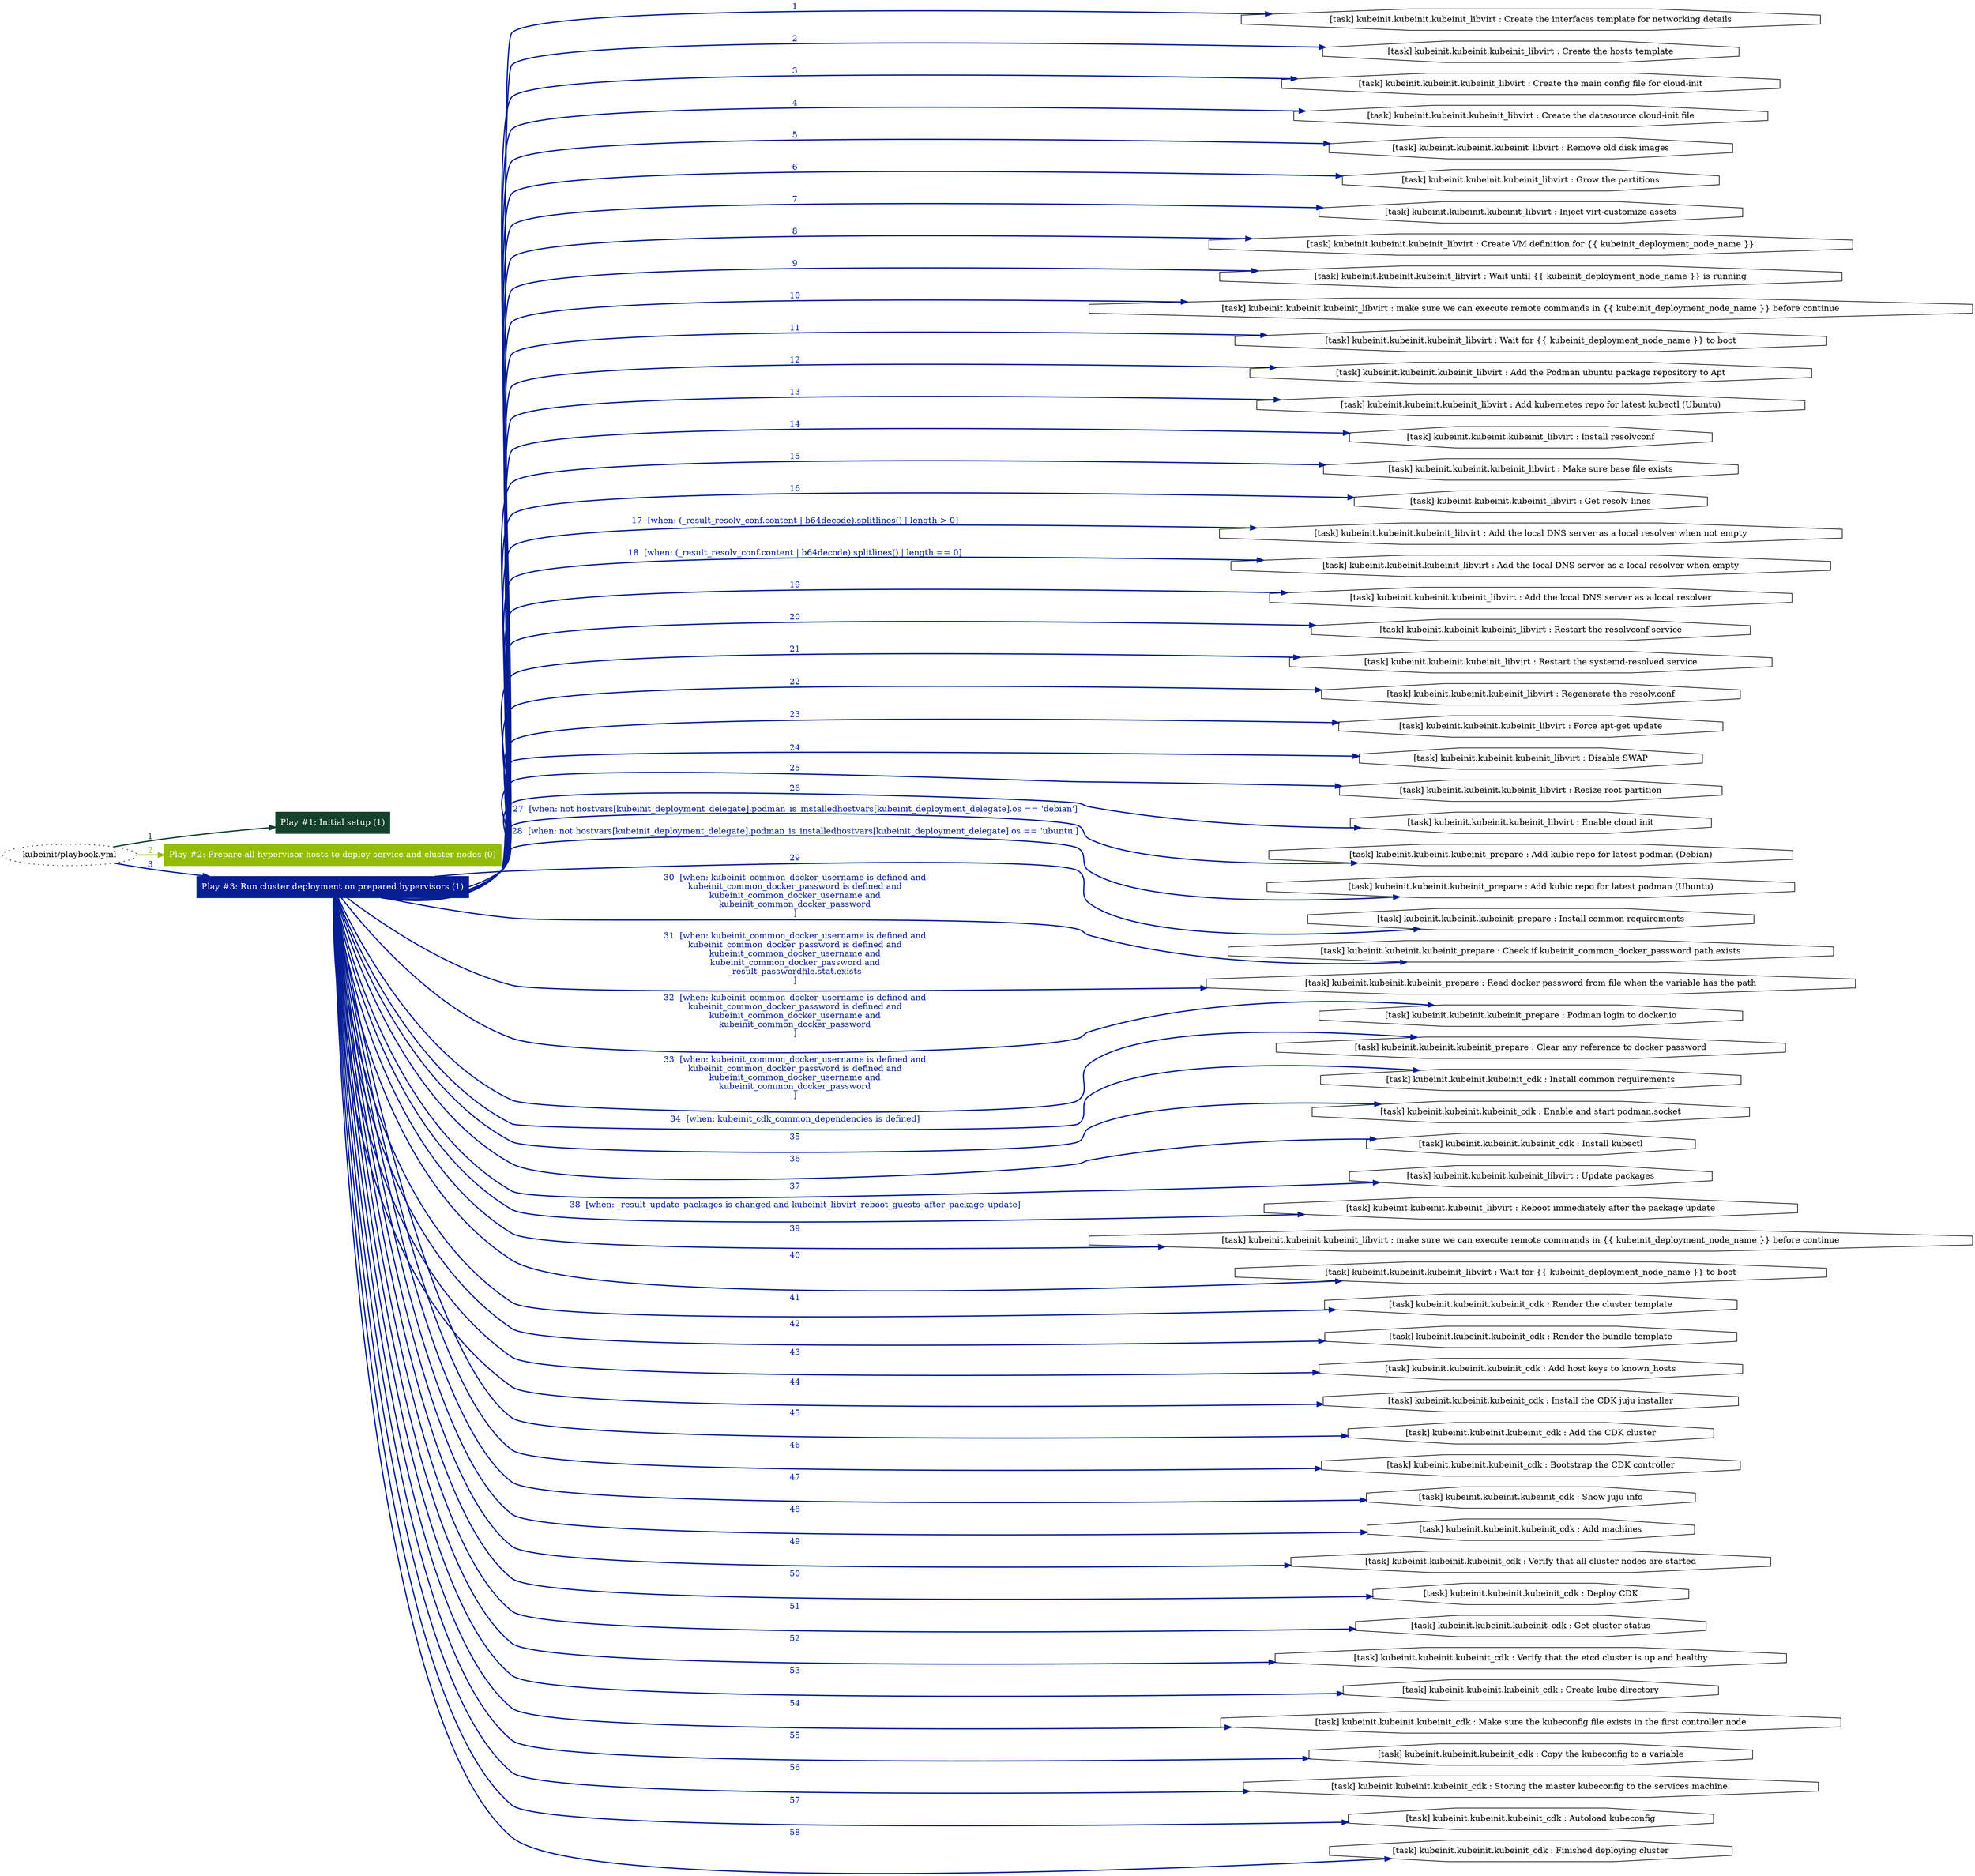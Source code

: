digraph "kubeinit/playbook.yml "{
	graph [concentrate=true ordering=in rankdir=LR ratio=fill]
	edge [esep=5 sep=10]
	"kubeinit/playbook.yml" [id=root_node style=dotted]
	subgraph "Play #1: Initial setup (1) "{
		"Play #1: Initial setup (1)" [color="#13412b" fontcolor="#ffffff" id="play_fdd78977-ce6b-4e02-879a-257db46dd443" shape=box style=filled tooltip=localhost]
		"kubeinit/playbook.yml" -> "Play #1: Initial setup (1)" [label=1 color="#13412b" fontcolor="#13412b" id="edge_20c76261-9961-4f9e-b563-963064ef0684" style=bold]
	}
	subgraph "Play #2: Prepare all hypervisor hosts to deploy service and cluster nodes (0) "{
		"Play #2: Prepare all hypervisor hosts to deploy service and cluster nodes (0)" [color="#94bd06" fontcolor="#ffffff" id="play_cdd7aae6-e846-4104-9ecb-18d5476b9222" shape=box style=filled tooltip=""]
		"kubeinit/playbook.yml" -> "Play #2: Prepare all hypervisor hosts to deploy service and cluster nodes (0)" [label=2 color="#94bd06" fontcolor="#94bd06" id="edge_3ba974c4-7542-401c-bfa1-3747638fcf94" style=bold]
	}
	subgraph "Play #3: Run cluster deployment on prepared hypervisors (1) "{
		"Play #3: Run cluster deployment on prepared hypervisors (1)" [color="#071e94" fontcolor="#ffffff" id="play_4a0063c5-237d-457b-a07d-a41c99394580" shape=box style=filled tooltip=localhost]
		"kubeinit/playbook.yml" -> "Play #3: Run cluster deployment on prepared hypervisors (1)" [label=3 color="#071e94" fontcolor="#071e94" id="edge_7c056a71-2397-4a6f-8b71-e1dca2b756e5" style=bold]
		"task_5c44d2cc-bc51-4f4e-9344-50c9019fd05b" [label="[task] kubeinit.kubeinit.kubeinit_libvirt : Create the interfaces template for networking details" id="task_5c44d2cc-bc51-4f4e-9344-50c9019fd05b" shape=octagon tooltip="[task] kubeinit.kubeinit.kubeinit_libvirt : Create the interfaces template for networking details"]
		"Play #3: Run cluster deployment on prepared hypervisors (1)" -> "task_5c44d2cc-bc51-4f4e-9344-50c9019fd05b" [label=1 color="#071e94" fontcolor="#071e94" id="edge_b09d7e30-315e-4747-82bd-d5d996bcb184" style=bold]
		"task_e7343331-33f3-4b4a-956c-7c2a652b37c9" [label="[task] kubeinit.kubeinit.kubeinit_libvirt : Create the hosts template" id="task_e7343331-33f3-4b4a-956c-7c2a652b37c9" shape=octagon tooltip="[task] kubeinit.kubeinit.kubeinit_libvirt : Create the hosts template"]
		"Play #3: Run cluster deployment on prepared hypervisors (1)" -> "task_e7343331-33f3-4b4a-956c-7c2a652b37c9" [label=2 color="#071e94" fontcolor="#071e94" id="edge_9638ecb1-4d5b-4d6d-932f-d5553680a83f" style=bold]
		"task_2b6bc686-c07e-4616-919e-acc2fdcfc1f0" [label="[task] kubeinit.kubeinit.kubeinit_libvirt : Create the main config file for cloud-init" id="task_2b6bc686-c07e-4616-919e-acc2fdcfc1f0" shape=octagon tooltip="[task] kubeinit.kubeinit.kubeinit_libvirt : Create the main config file for cloud-init"]
		"Play #3: Run cluster deployment on prepared hypervisors (1)" -> "task_2b6bc686-c07e-4616-919e-acc2fdcfc1f0" [label=3 color="#071e94" fontcolor="#071e94" id="edge_d89b3a09-4b6a-40ab-bb67-28ba22a84a2d" style=bold]
		"task_450e9a0e-3a66-4159-aaa9-21b565faf18f" [label="[task] kubeinit.kubeinit.kubeinit_libvirt : Create the datasource cloud-init file" id="task_450e9a0e-3a66-4159-aaa9-21b565faf18f" shape=octagon tooltip="[task] kubeinit.kubeinit.kubeinit_libvirt : Create the datasource cloud-init file"]
		"Play #3: Run cluster deployment on prepared hypervisors (1)" -> "task_450e9a0e-3a66-4159-aaa9-21b565faf18f" [label=4 color="#071e94" fontcolor="#071e94" id="edge_8d9067bc-4bf6-407f-af3f-8fbdb1f373ea" style=bold]
		"task_a1ebd41e-758e-4930-826a-5ec302c74a89" [label="[task] kubeinit.kubeinit.kubeinit_libvirt : Remove old disk images" id="task_a1ebd41e-758e-4930-826a-5ec302c74a89" shape=octagon tooltip="[task] kubeinit.kubeinit.kubeinit_libvirt : Remove old disk images"]
		"Play #3: Run cluster deployment on prepared hypervisors (1)" -> "task_a1ebd41e-758e-4930-826a-5ec302c74a89" [label=5 color="#071e94" fontcolor="#071e94" id="edge_5e628564-8f11-4a5e-84b2-64fa1052ad5b" style=bold]
		"task_0bf9201f-0490-492b-aaf9-850b810f41ad" [label="[task] kubeinit.kubeinit.kubeinit_libvirt : Grow the partitions" id="task_0bf9201f-0490-492b-aaf9-850b810f41ad" shape=octagon tooltip="[task] kubeinit.kubeinit.kubeinit_libvirt : Grow the partitions"]
		"Play #3: Run cluster deployment on prepared hypervisors (1)" -> "task_0bf9201f-0490-492b-aaf9-850b810f41ad" [label=6 color="#071e94" fontcolor="#071e94" id="edge_4d42fc82-3adb-40d9-b5df-c8e5b679e49f" style=bold]
		"task_cf26e5ce-5ae4-4c45-9fa9-01d0bda8825d" [label="[task] kubeinit.kubeinit.kubeinit_libvirt : Inject virt-customize assets" id="task_cf26e5ce-5ae4-4c45-9fa9-01d0bda8825d" shape=octagon tooltip="[task] kubeinit.kubeinit.kubeinit_libvirt : Inject virt-customize assets"]
		"Play #3: Run cluster deployment on prepared hypervisors (1)" -> "task_cf26e5ce-5ae4-4c45-9fa9-01d0bda8825d" [label=7 color="#071e94" fontcolor="#071e94" id="edge_96459c25-a9ed-4cbb-a57e-764a217fefd8" style=bold]
		"task_89bfef78-0fb9-4670-bb45-7e4fb5717ccb" [label="[task] kubeinit.kubeinit.kubeinit_libvirt : Create VM definition for {{ kubeinit_deployment_node_name }}" id="task_89bfef78-0fb9-4670-bb45-7e4fb5717ccb" shape=octagon tooltip="[task] kubeinit.kubeinit.kubeinit_libvirt : Create VM definition for {{ kubeinit_deployment_node_name }}"]
		"Play #3: Run cluster deployment on prepared hypervisors (1)" -> "task_89bfef78-0fb9-4670-bb45-7e4fb5717ccb" [label=8 color="#071e94" fontcolor="#071e94" id="edge_8b52430b-7e57-4430-9b36-09583d241aa9" style=bold]
		"task_eb12e2a6-6972-4f41-b56b-5a5d060a4da4" [label="[task] kubeinit.kubeinit.kubeinit_libvirt : Wait until {{ kubeinit_deployment_node_name }} is running" id="task_eb12e2a6-6972-4f41-b56b-5a5d060a4da4" shape=octagon tooltip="[task] kubeinit.kubeinit.kubeinit_libvirt : Wait until {{ kubeinit_deployment_node_name }} is running"]
		"Play #3: Run cluster deployment on prepared hypervisors (1)" -> "task_eb12e2a6-6972-4f41-b56b-5a5d060a4da4" [label=9 color="#071e94" fontcolor="#071e94" id="edge_0cb5c5f5-94f3-44b8-8657-b70456fc5e8d" style=bold]
		"task_63fcefe4-5ccb-49c1-ad95-ee5e7604f8c6" [label="[task] kubeinit.kubeinit.kubeinit_libvirt : make sure we can execute remote commands in {{ kubeinit_deployment_node_name }} before continue" id="task_63fcefe4-5ccb-49c1-ad95-ee5e7604f8c6" shape=octagon tooltip="[task] kubeinit.kubeinit.kubeinit_libvirt : make sure we can execute remote commands in {{ kubeinit_deployment_node_name }} before continue"]
		"Play #3: Run cluster deployment on prepared hypervisors (1)" -> "task_63fcefe4-5ccb-49c1-ad95-ee5e7604f8c6" [label=10 color="#071e94" fontcolor="#071e94" id="edge_2b9e90cf-3eab-4d36-8afc-b11d501af49d" style=bold]
		"task_58db4e98-602f-4b7e-8099-6f658510d852" [label="[task] kubeinit.kubeinit.kubeinit_libvirt : Wait for {{ kubeinit_deployment_node_name }} to boot" id="task_58db4e98-602f-4b7e-8099-6f658510d852" shape=octagon tooltip="[task] kubeinit.kubeinit.kubeinit_libvirt : Wait for {{ kubeinit_deployment_node_name }} to boot"]
		"Play #3: Run cluster deployment on prepared hypervisors (1)" -> "task_58db4e98-602f-4b7e-8099-6f658510d852" [label=11 color="#071e94" fontcolor="#071e94" id="edge_0037e7f8-ed88-4f7e-b85e-67ef07923caa" style=bold]
		"task_6021808c-b4f4-4fc3-89e6-ae9d2becfbe3" [label="[task] kubeinit.kubeinit.kubeinit_libvirt : Add the Podman ubuntu package repository to Apt" id="task_6021808c-b4f4-4fc3-89e6-ae9d2becfbe3" shape=octagon tooltip="[task] kubeinit.kubeinit.kubeinit_libvirt : Add the Podman ubuntu package repository to Apt"]
		"Play #3: Run cluster deployment on prepared hypervisors (1)" -> "task_6021808c-b4f4-4fc3-89e6-ae9d2becfbe3" [label=12 color="#071e94" fontcolor="#071e94" id="edge_39e2880d-576e-44b3-ac0e-88845d01dad5" style=bold]
		"task_49882c15-9c7d-4fa5-87b3-ccb5e7a191b5" [label="[task] kubeinit.kubeinit.kubeinit_libvirt : Add kubernetes repo for latest kubectl (Ubuntu)" id="task_49882c15-9c7d-4fa5-87b3-ccb5e7a191b5" shape=octagon tooltip="[task] kubeinit.kubeinit.kubeinit_libvirt : Add kubernetes repo for latest kubectl (Ubuntu)"]
		"Play #3: Run cluster deployment on prepared hypervisors (1)" -> "task_49882c15-9c7d-4fa5-87b3-ccb5e7a191b5" [label=13 color="#071e94" fontcolor="#071e94" id="edge_26b4b9f1-c8c0-4bf0-b0e2-17d24ada67fc" style=bold]
		"task_6227cce8-53a3-44ec-9f70-7295b1c478fb" [label="[task] kubeinit.kubeinit.kubeinit_libvirt : Install resolvconf" id="task_6227cce8-53a3-44ec-9f70-7295b1c478fb" shape=octagon tooltip="[task] kubeinit.kubeinit.kubeinit_libvirt : Install resolvconf"]
		"Play #3: Run cluster deployment on prepared hypervisors (1)" -> "task_6227cce8-53a3-44ec-9f70-7295b1c478fb" [label=14 color="#071e94" fontcolor="#071e94" id="edge_ce3207aa-ef3b-44c6-bd1c-aa5530524164" style=bold]
		"task_66250f06-279c-429e-bcf5-68d681665770" [label="[task] kubeinit.kubeinit.kubeinit_libvirt : Make sure base file exists" id="task_66250f06-279c-429e-bcf5-68d681665770" shape=octagon tooltip="[task] kubeinit.kubeinit.kubeinit_libvirt : Make sure base file exists"]
		"Play #3: Run cluster deployment on prepared hypervisors (1)" -> "task_66250f06-279c-429e-bcf5-68d681665770" [label=15 color="#071e94" fontcolor="#071e94" id="edge_d8506053-46fd-4672-8f25-1533e976b93c" style=bold]
		"task_a65f436b-c254-4cb3-83dc-f0d3a73e1a7d" [label="[task] kubeinit.kubeinit.kubeinit_libvirt : Get resolv lines" id="task_a65f436b-c254-4cb3-83dc-f0d3a73e1a7d" shape=octagon tooltip="[task] kubeinit.kubeinit.kubeinit_libvirt : Get resolv lines"]
		"Play #3: Run cluster deployment on prepared hypervisors (1)" -> "task_a65f436b-c254-4cb3-83dc-f0d3a73e1a7d" [label=16 color="#071e94" fontcolor="#071e94" id="edge_32fdc726-2428-4e2a-92bd-81f43fc135bd" style=bold]
		"task_16b0fb26-72a0-43a0-ba7f-8713ad030665" [label="[task] kubeinit.kubeinit.kubeinit_libvirt : Add the local DNS server as a local resolver when not empty" id="task_16b0fb26-72a0-43a0-ba7f-8713ad030665" shape=octagon tooltip="[task] kubeinit.kubeinit.kubeinit_libvirt : Add the local DNS server as a local resolver when not empty"]
		"Play #3: Run cluster deployment on prepared hypervisors (1)" -> "task_16b0fb26-72a0-43a0-ba7f-8713ad030665" [label="17  [when: (_result_resolv_conf.content | b64decode).splitlines() | length > 0]" color="#071e94" fontcolor="#071e94" id="edge_b4003095-34a4-413d-b2dc-2191851e8b13" style=bold]
		"task_2b79e7d1-9195-4007-a820-855a58ef4e71" [label="[task] kubeinit.kubeinit.kubeinit_libvirt : Add the local DNS server as a local resolver when empty" id="task_2b79e7d1-9195-4007-a820-855a58ef4e71" shape=octagon tooltip="[task] kubeinit.kubeinit.kubeinit_libvirt : Add the local DNS server as a local resolver when empty"]
		"Play #3: Run cluster deployment on prepared hypervisors (1)" -> "task_2b79e7d1-9195-4007-a820-855a58ef4e71" [label="18  [when: (_result_resolv_conf.content | b64decode).splitlines() | length == 0]" color="#071e94" fontcolor="#071e94" id="edge_a93b6b8d-502c-45c8-b476-6993d48372d1" style=bold]
		"task_20313db9-88d5-41c1-8a65-02286ef533a1" [label="[task] kubeinit.kubeinit.kubeinit_libvirt : Add the local DNS server as a local resolver" id="task_20313db9-88d5-41c1-8a65-02286ef533a1" shape=octagon tooltip="[task] kubeinit.kubeinit.kubeinit_libvirt : Add the local DNS server as a local resolver"]
		"Play #3: Run cluster deployment on prepared hypervisors (1)" -> "task_20313db9-88d5-41c1-8a65-02286ef533a1" [label=19 color="#071e94" fontcolor="#071e94" id="edge_4591d783-8086-4835-bef5-86cd48ca02ce" style=bold]
		"task_00d45650-2755-442d-91e1-234600424298" [label="[task] kubeinit.kubeinit.kubeinit_libvirt : Restart the resolvconf service" id="task_00d45650-2755-442d-91e1-234600424298" shape=octagon tooltip="[task] kubeinit.kubeinit.kubeinit_libvirt : Restart the resolvconf service"]
		"Play #3: Run cluster deployment on prepared hypervisors (1)" -> "task_00d45650-2755-442d-91e1-234600424298" [label=20 color="#071e94" fontcolor="#071e94" id="edge_e93993a6-c69e-4c77-9f63-e79964a9d27f" style=bold]
		"task_173ad2bd-7cb1-4675-b57d-e3ab88ac68e6" [label="[task] kubeinit.kubeinit.kubeinit_libvirt : Restart the systemd-resolved service" id="task_173ad2bd-7cb1-4675-b57d-e3ab88ac68e6" shape=octagon tooltip="[task] kubeinit.kubeinit.kubeinit_libvirt : Restart the systemd-resolved service"]
		"Play #3: Run cluster deployment on prepared hypervisors (1)" -> "task_173ad2bd-7cb1-4675-b57d-e3ab88ac68e6" [label=21 color="#071e94" fontcolor="#071e94" id="edge_31c66388-b87a-4013-81f3-ea2047540116" style=bold]
		"task_dc9c1b64-c67d-4c40-8eac-0e3bde12b810" [label="[task] kubeinit.kubeinit.kubeinit_libvirt : Regenerate the resolv.conf" id="task_dc9c1b64-c67d-4c40-8eac-0e3bde12b810" shape=octagon tooltip="[task] kubeinit.kubeinit.kubeinit_libvirt : Regenerate the resolv.conf"]
		"Play #3: Run cluster deployment on prepared hypervisors (1)" -> "task_dc9c1b64-c67d-4c40-8eac-0e3bde12b810" [label=22 color="#071e94" fontcolor="#071e94" id="edge_b85bd54c-5147-4314-892e-049d3d15e5ee" style=bold]
		"task_d604f1ef-d633-4de8-b752-87b437d51397" [label="[task] kubeinit.kubeinit.kubeinit_libvirt : Force apt-get update" id="task_d604f1ef-d633-4de8-b752-87b437d51397" shape=octagon tooltip="[task] kubeinit.kubeinit.kubeinit_libvirt : Force apt-get update"]
		"Play #3: Run cluster deployment on prepared hypervisors (1)" -> "task_d604f1ef-d633-4de8-b752-87b437d51397" [label=23 color="#071e94" fontcolor="#071e94" id="edge_3231b16e-ff33-487e-a068-ce6b82628bdf" style=bold]
		"task_28b491c3-14c8-4f3e-b773-925b84e2d08e" [label="[task] kubeinit.kubeinit.kubeinit_libvirt : Disable SWAP" id="task_28b491c3-14c8-4f3e-b773-925b84e2d08e" shape=octagon tooltip="[task] kubeinit.kubeinit.kubeinit_libvirt : Disable SWAP"]
		"Play #3: Run cluster deployment on prepared hypervisors (1)" -> "task_28b491c3-14c8-4f3e-b773-925b84e2d08e" [label=24 color="#071e94" fontcolor="#071e94" id="edge_d26b2269-4a89-49d8-9633-df524ce5d62e" style=bold]
		"task_87719217-0f1f-4815-8d25-fb816a82c86a" [label="[task] kubeinit.kubeinit.kubeinit_libvirt : Resize root partition" id="task_87719217-0f1f-4815-8d25-fb816a82c86a" shape=octagon tooltip="[task] kubeinit.kubeinit.kubeinit_libvirt : Resize root partition"]
		"Play #3: Run cluster deployment on prepared hypervisors (1)" -> "task_87719217-0f1f-4815-8d25-fb816a82c86a" [label=25 color="#071e94" fontcolor="#071e94" id="edge_abacb6ec-e004-4626-8b10-d6426e72a9a5" style=bold]
		"task_04b2dbee-631f-4797-9b5b-b2bde28e49a8" [label="[task] kubeinit.kubeinit.kubeinit_libvirt : Enable cloud init" id="task_04b2dbee-631f-4797-9b5b-b2bde28e49a8" shape=octagon tooltip="[task] kubeinit.kubeinit.kubeinit_libvirt : Enable cloud init"]
		"Play #3: Run cluster deployment on prepared hypervisors (1)" -> "task_04b2dbee-631f-4797-9b5b-b2bde28e49a8" [label=26 color="#071e94" fontcolor="#071e94" id="edge_d660c06e-cd97-4f4f-9161-84de78a537ff" style=bold]
		"task_1196732d-2d9d-486f-bed3-4f94f503515b" [label="[task] kubeinit.kubeinit.kubeinit_prepare : Add kubic repo for latest podman (Debian)" id="task_1196732d-2d9d-486f-bed3-4f94f503515b" shape=octagon tooltip="[task] kubeinit.kubeinit.kubeinit_prepare : Add kubic repo for latest podman (Debian)"]
		"Play #3: Run cluster deployment on prepared hypervisors (1)" -> "task_1196732d-2d9d-486f-bed3-4f94f503515b" [label="27  [when: not hostvars[kubeinit_deployment_delegate].podman_is_installedhostvars[kubeinit_deployment_delegate].os == 'debian']" color="#071e94" fontcolor="#071e94" id="edge_c9079f91-4910-4930-bcb0-abe23bae6858" style=bold]
		"task_baee476e-54b3-4125-a49b-bd7e336c62fc" [label="[task] kubeinit.kubeinit.kubeinit_prepare : Add kubic repo for latest podman (Ubuntu)" id="task_baee476e-54b3-4125-a49b-bd7e336c62fc" shape=octagon tooltip="[task] kubeinit.kubeinit.kubeinit_prepare : Add kubic repo for latest podman (Ubuntu)"]
		"Play #3: Run cluster deployment on prepared hypervisors (1)" -> "task_baee476e-54b3-4125-a49b-bd7e336c62fc" [label="28  [when: not hostvars[kubeinit_deployment_delegate].podman_is_installedhostvars[kubeinit_deployment_delegate].os == 'ubuntu']" color="#071e94" fontcolor="#071e94" id="edge_2636fd74-fdad-41bb-9fcd-a254e06cd26c" style=bold]
		"task_22076c55-324b-4aee-904c-4b9caa09a953" [label="[task] kubeinit.kubeinit.kubeinit_prepare : Install common requirements" id="task_22076c55-324b-4aee-904c-4b9caa09a953" shape=octagon tooltip="[task] kubeinit.kubeinit.kubeinit_prepare : Install common requirements"]
		"Play #3: Run cluster deployment on prepared hypervisors (1)" -> "task_22076c55-324b-4aee-904c-4b9caa09a953" [label=29 color="#071e94" fontcolor="#071e94" id="edge_0b3773bc-4ba9-4f6d-9779-d7ae7e2fda0c" style=bold]
		"task_d7c1c090-d57e-4412-a45a-8dc9a1ee1fcb" [label="[task] kubeinit.kubeinit.kubeinit_prepare : Check if kubeinit_common_docker_password path exists" id="task_d7c1c090-d57e-4412-a45a-8dc9a1ee1fcb" shape=octagon tooltip="[task] kubeinit.kubeinit.kubeinit_prepare : Check if kubeinit_common_docker_password path exists"]
		"Play #3: Run cluster deployment on prepared hypervisors (1)" -> "task_d7c1c090-d57e-4412-a45a-8dc9a1ee1fcb" [label="30  [when: kubeinit_common_docker_username is defined and
kubeinit_common_docker_password is defined and
kubeinit_common_docker_username and
kubeinit_common_docker_password
]" color="#071e94" fontcolor="#071e94" id="edge_792a66e0-0325-447c-84f8-555c879f2fc7" style=bold]
		"task_63c75f68-f6bb-426a-9d8b-5fd52df165d9" [label="[task] kubeinit.kubeinit.kubeinit_prepare : Read docker password from file when the variable has the path" id="task_63c75f68-f6bb-426a-9d8b-5fd52df165d9" shape=octagon tooltip="[task] kubeinit.kubeinit.kubeinit_prepare : Read docker password from file when the variable has the path"]
		"Play #3: Run cluster deployment on prepared hypervisors (1)" -> "task_63c75f68-f6bb-426a-9d8b-5fd52df165d9" [label="31  [when: kubeinit_common_docker_username is defined and
kubeinit_common_docker_password is defined and
kubeinit_common_docker_username and
kubeinit_common_docker_password and
_result_passwordfile.stat.exists
]" color="#071e94" fontcolor="#071e94" id="edge_6bb2d19b-6798-486c-99f9-8d147a0996ce" style=bold]
		"task_7497c032-ec00-4466-b15c-8d2a7ea97519" [label="[task] kubeinit.kubeinit.kubeinit_prepare : Podman login to docker.io" id="task_7497c032-ec00-4466-b15c-8d2a7ea97519" shape=octagon tooltip="[task] kubeinit.kubeinit.kubeinit_prepare : Podman login to docker.io"]
		"Play #3: Run cluster deployment on prepared hypervisors (1)" -> "task_7497c032-ec00-4466-b15c-8d2a7ea97519" [label="32  [when: kubeinit_common_docker_username is defined and
kubeinit_common_docker_password is defined and
kubeinit_common_docker_username and
kubeinit_common_docker_password
]" color="#071e94" fontcolor="#071e94" id="edge_0a959a8d-6779-4ec5-a47e-0d8acfb2018e" style=bold]
		"task_8aff4a85-d44a-42ee-88c8-dfd73c15ee51" [label="[task] kubeinit.kubeinit.kubeinit_prepare : Clear any reference to docker password" id="task_8aff4a85-d44a-42ee-88c8-dfd73c15ee51" shape=octagon tooltip="[task] kubeinit.kubeinit.kubeinit_prepare : Clear any reference to docker password"]
		"Play #3: Run cluster deployment on prepared hypervisors (1)" -> "task_8aff4a85-d44a-42ee-88c8-dfd73c15ee51" [label="33  [when: kubeinit_common_docker_username is defined and
kubeinit_common_docker_password is defined and
kubeinit_common_docker_username and
kubeinit_common_docker_password
]" color="#071e94" fontcolor="#071e94" id="edge_cf0f439e-cfe4-4ba4-a8f5-649c68972558" style=bold]
		"task_e72de989-3f08-421d-8d50-44d8021ed92c" [label="[task] kubeinit.kubeinit.kubeinit_cdk : Install common requirements" id="task_e72de989-3f08-421d-8d50-44d8021ed92c" shape=octagon tooltip="[task] kubeinit.kubeinit.kubeinit_cdk : Install common requirements"]
		"Play #3: Run cluster deployment on prepared hypervisors (1)" -> "task_e72de989-3f08-421d-8d50-44d8021ed92c" [label="34  [when: kubeinit_cdk_common_dependencies is defined]" color="#071e94" fontcolor="#071e94" id="edge_e6c69915-585c-4252-a004-50c0e51ed3af" style=bold]
		"task_a2fcbd50-a7e6-4501-8f9d-6a5f66d0dffa" [label="[task] kubeinit.kubeinit.kubeinit_cdk : Enable and start podman.socket" id="task_a2fcbd50-a7e6-4501-8f9d-6a5f66d0dffa" shape=octagon tooltip="[task] kubeinit.kubeinit.kubeinit_cdk : Enable and start podman.socket"]
		"Play #3: Run cluster deployment on prepared hypervisors (1)" -> "task_a2fcbd50-a7e6-4501-8f9d-6a5f66d0dffa" [label=35 color="#071e94" fontcolor="#071e94" id="edge_310d8924-ecb5-407f-b9f2-eb7ab338e699" style=bold]
		"task_742fa941-b01e-487c-880b-6a558e1291f5" [label="[task] kubeinit.kubeinit.kubeinit_cdk : Install kubectl" id="task_742fa941-b01e-487c-880b-6a558e1291f5" shape=octagon tooltip="[task] kubeinit.kubeinit.kubeinit_cdk : Install kubectl"]
		"Play #3: Run cluster deployment on prepared hypervisors (1)" -> "task_742fa941-b01e-487c-880b-6a558e1291f5" [label=36 color="#071e94" fontcolor="#071e94" id="edge_0eff7c23-cd0e-4bc4-a613-ebe6745cf041" style=bold]
		"task_b6385953-7aa6-4961-916b-f19ce60ae600" [label="[task] kubeinit.kubeinit.kubeinit_libvirt : Update packages" id="task_b6385953-7aa6-4961-916b-f19ce60ae600" shape=octagon tooltip="[task] kubeinit.kubeinit.kubeinit_libvirt : Update packages"]
		"Play #3: Run cluster deployment on prepared hypervisors (1)" -> "task_b6385953-7aa6-4961-916b-f19ce60ae600" [label=37 color="#071e94" fontcolor="#071e94" id="edge_c36dd964-7412-4b3b-a23d-06c376dd4991" style=bold]
		"task_c2510c1b-76e8-4651-b428-1bea734c69c7" [label="[task] kubeinit.kubeinit.kubeinit_libvirt : Reboot immediately after the package update" id="task_c2510c1b-76e8-4651-b428-1bea734c69c7" shape=octagon tooltip="[task] kubeinit.kubeinit.kubeinit_libvirt : Reboot immediately after the package update"]
		"Play #3: Run cluster deployment on prepared hypervisors (1)" -> "task_c2510c1b-76e8-4651-b428-1bea734c69c7" [label="38  [when: _result_update_packages is changed and kubeinit_libvirt_reboot_guests_after_package_update]" color="#071e94" fontcolor="#071e94" id="edge_d131c0c9-e787-4f68-8790-fa7c50f90609" style=bold]
		"task_cf01972a-a68f-4031-a3b6-db835659233b" [label="[task] kubeinit.kubeinit.kubeinit_libvirt : make sure we can execute remote commands in {{ kubeinit_deployment_node_name }} before continue" id="task_cf01972a-a68f-4031-a3b6-db835659233b" shape=octagon tooltip="[task] kubeinit.kubeinit.kubeinit_libvirt : make sure we can execute remote commands in {{ kubeinit_deployment_node_name }} before continue"]
		"Play #3: Run cluster deployment on prepared hypervisors (1)" -> "task_cf01972a-a68f-4031-a3b6-db835659233b" [label=39 color="#071e94" fontcolor="#071e94" id="edge_d893342c-dd40-4513-a886-1fde6103b053" style=bold]
		"task_72ed1490-3bab-4395-bddc-2e044d8741ba" [label="[task] kubeinit.kubeinit.kubeinit_libvirt : Wait for {{ kubeinit_deployment_node_name }} to boot" id="task_72ed1490-3bab-4395-bddc-2e044d8741ba" shape=octagon tooltip="[task] kubeinit.kubeinit.kubeinit_libvirt : Wait for {{ kubeinit_deployment_node_name }} to boot"]
		"Play #3: Run cluster deployment on prepared hypervisors (1)" -> "task_72ed1490-3bab-4395-bddc-2e044d8741ba" [label=40 color="#071e94" fontcolor="#071e94" id="edge_76aac162-9406-4989-831d-a974cde8fcd3" style=bold]
		"task_e26214d8-915c-4b53-b417-bf97d60f261d" [label="[task] kubeinit.kubeinit.kubeinit_cdk : Render the cluster template" id="task_e26214d8-915c-4b53-b417-bf97d60f261d" shape=octagon tooltip="[task] kubeinit.kubeinit.kubeinit_cdk : Render the cluster template"]
		"Play #3: Run cluster deployment on prepared hypervisors (1)" -> "task_e26214d8-915c-4b53-b417-bf97d60f261d" [label=41 color="#071e94" fontcolor="#071e94" id="edge_d4d04466-c7e9-4af6-9eec-dba0c2c6cbf3" style=bold]
		"task_52021f60-81e2-4647-8bdd-fd696714137a" [label="[task] kubeinit.kubeinit.kubeinit_cdk : Render the bundle template" id="task_52021f60-81e2-4647-8bdd-fd696714137a" shape=octagon tooltip="[task] kubeinit.kubeinit.kubeinit_cdk : Render the bundle template"]
		"Play #3: Run cluster deployment on prepared hypervisors (1)" -> "task_52021f60-81e2-4647-8bdd-fd696714137a" [label=42 color="#071e94" fontcolor="#071e94" id="edge_63cd70d7-f00b-4966-aa16-ce2d9c18634d" style=bold]
		"task_5fa280db-fd0e-47ca-a373-006101a058d7" [label="[task] kubeinit.kubeinit.kubeinit_cdk : Add host keys to known_hosts" id="task_5fa280db-fd0e-47ca-a373-006101a058d7" shape=octagon tooltip="[task] kubeinit.kubeinit.kubeinit_cdk : Add host keys to known_hosts"]
		"Play #3: Run cluster deployment on prepared hypervisors (1)" -> "task_5fa280db-fd0e-47ca-a373-006101a058d7" [label=43 color="#071e94" fontcolor="#071e94" id="edge_6c6cdc3a-68b3-4e99-9124-dd7116ef7089" style=bold]
		"task_d3d82f0d-73ba-4cd6-8302-65fc52faa03b" [label="[task] kubeinit.kubeinit.kubeinit_cdk : Install the CDK juju installer" id="task_d3d82f0d-73ba-4cd6-8302-65fc52faa03b" shape=octagon tooltip="[task] kubeinit.kubeinit.kubeinit_cdk : Install the CDK juju installer"]
		"Play #3: Run cluster deployment on prepared hypervisors (1)" -> "task_d3d82f0d-73ba-4cd6-8302-65fc52faa03b" [label=44 color="#071e94" fontcolor="#071e94" id="edge_232091e7-770b-4753-8a0b-d4510446fe48" style=bold]
		"task_6f925400-453c-4421-b565-a826c493493a" [label="[task] kubeinit.kubeinit.kubeinit_cdk : Add the CDK cluster" id="task_6f925400-453c-4421-b565-a826c493493a" shape=octagon tooltip="[task] kubeinit.kubeinit.kubeinit_cdk : Add the CDK cluster"]
		"Play #3: Run cluster deployment on prepared hypervisors (1)" -> "task_6f925400-453c-4421-b565-a826c493493a" [label=45 color="#071e94" fontcolor="#071e94" id="edge_892d859b-0513-434f-a6e8-04c954944e0f" style=bold]
		"task_f55fe142-ee5c-45f8-984d-9eb12650da3f" [label="[task] kubeinit.kubeinit.kubeinit_cdk : Bootstrap the CDK controller" id="task_f55fe142-ee5c-45f8-984d-9eb12650da3f" shape=octagon tooltip="[task] kubeinit.kubeinit.kubeinit_cdk : Bootstrap the CDK controller"]
		"Play #3: Run cluster deployment on prepared hypervisors (1)" -> "task_f55fe142-ee5c-45f8-984d-9eb12650da3f" [label=46 color="#071e94" fontcolor="#071e94" id="edge_b9a3bfce-3cd9-468e-937a-1bf20b81c738" style=bold]
		"task_74f4442f-7493-4d85-b63c-3c8244b4b356" [label="[task] kubeinit.kubeinit.kubeinit_cdk : Show juju info" id="task_74f4442f-7493-4d85-b63c-3c8244b4b356" shape=octagon tooltip="[task] kubeinit.kubeinit.kubeinit_cdk : Show juju info"]
		"Play #3: Run cluster deployment on prepared hypervisors (1)" -> "task_74f4442f-7493-4d85-b63c-3c8244b4b356" [label=47 color="#071e94" fontcolor="#071e94" id="edge_4db245d6-98ec-4ccf-b667-d1cae7c19edf" style=bold]
		"task_6982e763-9870-4ffb-9967-678137327799" [label="[task] kubeinit.kubeinit.kubeinit_cdk : Add machines" id="task_6982e763-9870-4ffb-9967-678137327799" shape=octagon tooltip="[task] kubeinit.kubeinit.kubeinit_cdk : Add machines"]
		"Play #3: Run cluster deployment on prepared hypervisors (1)" -> "task_6982e763-9870-4ffb-9967-678137327799" [label=48 color="#071e94" fontcolor="#071e94" id="edge_0bd7f915-73a1-43e3-b83f-f59f1367eca1" style=bold]
		"task_92753772-3c9f-4a80-9059-e475a195fdb7" [label="[task] kubeinit.kubeinit.kubeinit_cdk : Verify that all cluster nodes are started" id="task_92753772-3c9f-4a80-9059-e475a195fdb7" shape=octagon tooltip="[task] kubeinit.kubeinit.kubeinit_cdk : Verify that all cluster nodes are started"]
		"Play #3: Run cluster deployment on prepared hypervisors (1)" -> "task_92753772-3c9f-4a80-9059-e475a195fdb7" [label=49 color="#071e94" fontcolor="#071e94" id="edge_f2449893-6d95-433c-bb79-67e801081dd8" style=bold]
		"task_6180c8f3-a7a4-4c59-a592-ce880bd566bf" [label="[task] kubeinit.kubeinit.kubeinit_cdk : Deploy CDK" id="task_6180c8f3-a7a4-4c59-a592-ce880bd566bf" shape=octagon tooltip="[task] kubeinit.kubeinit.kubeinit_cdk : Deploy CDK"]
		"Play #3: Run cluster deployment on prepared hypervisors (1)" -> "task_6180c8f3-a7a4-4c59-a592-ce880bd566bf" [label=50 color="#071e94" fontcolor="#071e94" id="edge_fa089db7-5af4-4f68-86f0-0dea7f5c873b" style=bold]
		"task_7b96c9d8-3cd9-41a3-9da4-e44ef10474bd" [label="[task] kubeinit.kubeinit.kubeinit_cdk : Get cluster status" id="task_7b96c9d8-3cd9-41a3-9da4-e44ef10474bd" shape=octagon tooltip="[task] kubeinit.kubeinit.kubeinit_cdk : Get cluster status"]
		"Play #3: Run cluster deployment on prepared hypervisors (1)" -> "task_7b96c9d8-3cd9-41a3-9da4-e44ef10474bd" [label=51 color="#071e94" fontcolor="#071e94" id="edge_ca21df6b-7650-49be-88d6-a27cf7508dad" style=bold]
		"task_8ff2d629-8202-4518-9312-b1fb300b7b79" [label="[task] kubeinit.kubeinit.kubeinit_cdk : Verify that the etcd cluster is up and healthy" id="task_8ff2d629-8202-4518-9312-b1fb300b7b79" shape=octagon tooltip="[task] kubeinit.kubeinit.kubeinit_cdk : Verify that the etcd cluster is up and healthy"]
		"Play #3: Run cluster deployment on prepared hypervisors (1)" -> "task_8ff2d629-8202-4518-9312-b1fb300b7b79" [label=52 color="#071e94" fontcolor="#071e94" id="edge_5658322e-d45f-426a-9cec-384b46e52404" style=bold]
		"task_fc391b72-0854-4329-ba15-62c3cfdc0f68" [label="[task] kubeinit.kubeinit.kubeinit_cdk : Create kube directory" id="task_fc391b72-0854-4329-ba15-62c3cfdc0f68" shape=octagon tooltip="[task] kubeinit.kubeinit.kubeinit_cdk : Create kube directory"]
		"Play #3: Run cluster deployment on prepared hypervisors (1)" -> "task_fc391b72-0854-4329-ba15-62c3cfdc0f68" [label=53 color="#071e94" fontcolor="#071e94" id="edge_5c1b08d5-71e0-4774-b11e-05a64dde9aab" style=bold]
		"task_4c0eda81-9dad-437c-9884-6427ce1502f5" [label="[task] kubeinit.kubeinit.kubeinit_cdk : Make sure the kubeconfig file exists in the first controller node" id="task_4c0eda81-9dad-437c-9884-6427ce1502f5" shape=octagon tooltip="[task] kubeinit.kubeinit.kubeinit_cdk : Make sure the kubeconfig file exists in the first controller node"]
		"Play #3: Run cluster deployment on prepared hypervisors (1)" -> "task_4c0eda81-9dad-437c-9884-6427ce1502f5" [label=54 color="#071e94" fontcolor="#071e94" id="edge_25e1eb9b-84d2-41c2-9754-fce182f6a127" style=bold]
		"task_15a73b5a-911a-4689-823a-39997ef50fcd" [label="[task] kubeinit.kubeinit.kubeinit_cdk : Copy the kubeconfig to a variable" id="task_15a73b5a-911a-4689-823a-39997ef50fcd" shape=octagon tooltip="[task] kubeinit.kubeinit.kubeinit_cdk : Copy the kubeconfig to a variable"]
		"Play #3: Run cluster deployment on prepared hypervisors (1)" -> "task_15a73b5a-911a-4689-823a-39997ef50fcd" [label=55 color="#071e94" fontcolor="#071e94" id="edge_16c97130-955c-4551-8d63-8073c123ec9e" style=bold]
		"task_404cf023-7889-44e9-b837-90e206e389ec" [label="[task] kubeinit.kubeinit.kubeinit_cdk : Storing the master kubeconfig to the services machine." id="task_404cf023-7889-44e9-b837-90e206e389ec" shape=octagon tooltip="[task] kubeinit.kubeinit.kubeinit_cdk : Storing the master kubeconfig to the services machine."]
		"Play #3: Run cluster deployment on prepared hypervisors (1)" -> "task_404cf023-7889-44e9-b837-90e206e389ec" [label=56 color="#071e94" fontcolor="#071e94" id="edge_9c56547f-4200-4392-8242-97c900bba90f" style=bold]
		"task_53b4759f-2149-43f0-b5de-c24bbb13e499" [label="[task] kubeinit.kubeinit.kubeinit_cdk : Autoload kubeconfig" id="task_53b4759f-2149-43f0-b5de-c24bbb13e499" shape=octagon tooltip="[task] kubeinit.kubeinit.kubeinit_cdk : Autoload kubeconfig"]
		"Play #3: Run cluster deployment on prepared hypervisors (1)" -> "task_53b4759f-2149-43f0-b5de-c24bbb13e499" [label=57 color="#071e94" fontcolor="#071e94" id="edge_382fa7ed-b6d9-46a3-9dbc-abec1bd24177" style=bold]
		"task_eaa85a7a-5b2e-4c4d-ba0a-8c9d42662887" [label="[task] kubeinit.kubeinit.kubeinit_cdk : Finished deploying cluster" id="task_eaa85a7a-5b2e-4c4d-ba0a-8c9d42662887" shape=octagon tooltip="[task] kubeinit.kubeinit.kubeinit_cdk : Finished deploying cluster"]
		"Play #3: Run cluster deployment on prepared hypervisors (1)" -> "task_eaa85a7a-5b2e-4c4d-ba0a-8c9d42662887" [label=58 color="#071e94" fontcolor="#071e94" id="edge_2d789a20-fec1-41ae-8f6e-7ca73990328d" style=bold]
	}
}
